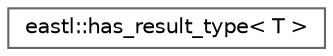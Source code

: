 digraph "类继承关系图"
{
 // LATEX_PDF_SIZE
  bgcolor="transparent";
  edge [fontname=Helvetica,fontsize=10,labelfontname=Helvetica,labelfontsize=10];
  node [fontname=Helvetica,fontsize=10,shape=box,height=0.2,width=0.4];
  rankdir="LR";
  Node0 [id="Node000000",label="eastl::has_result_type\< T \>",height=0.2,width=0.4,color="grey40", fillcolor="white", style="filled",URL="$structeastl_1_1has__result__type.html",tooltip=" "];
}
